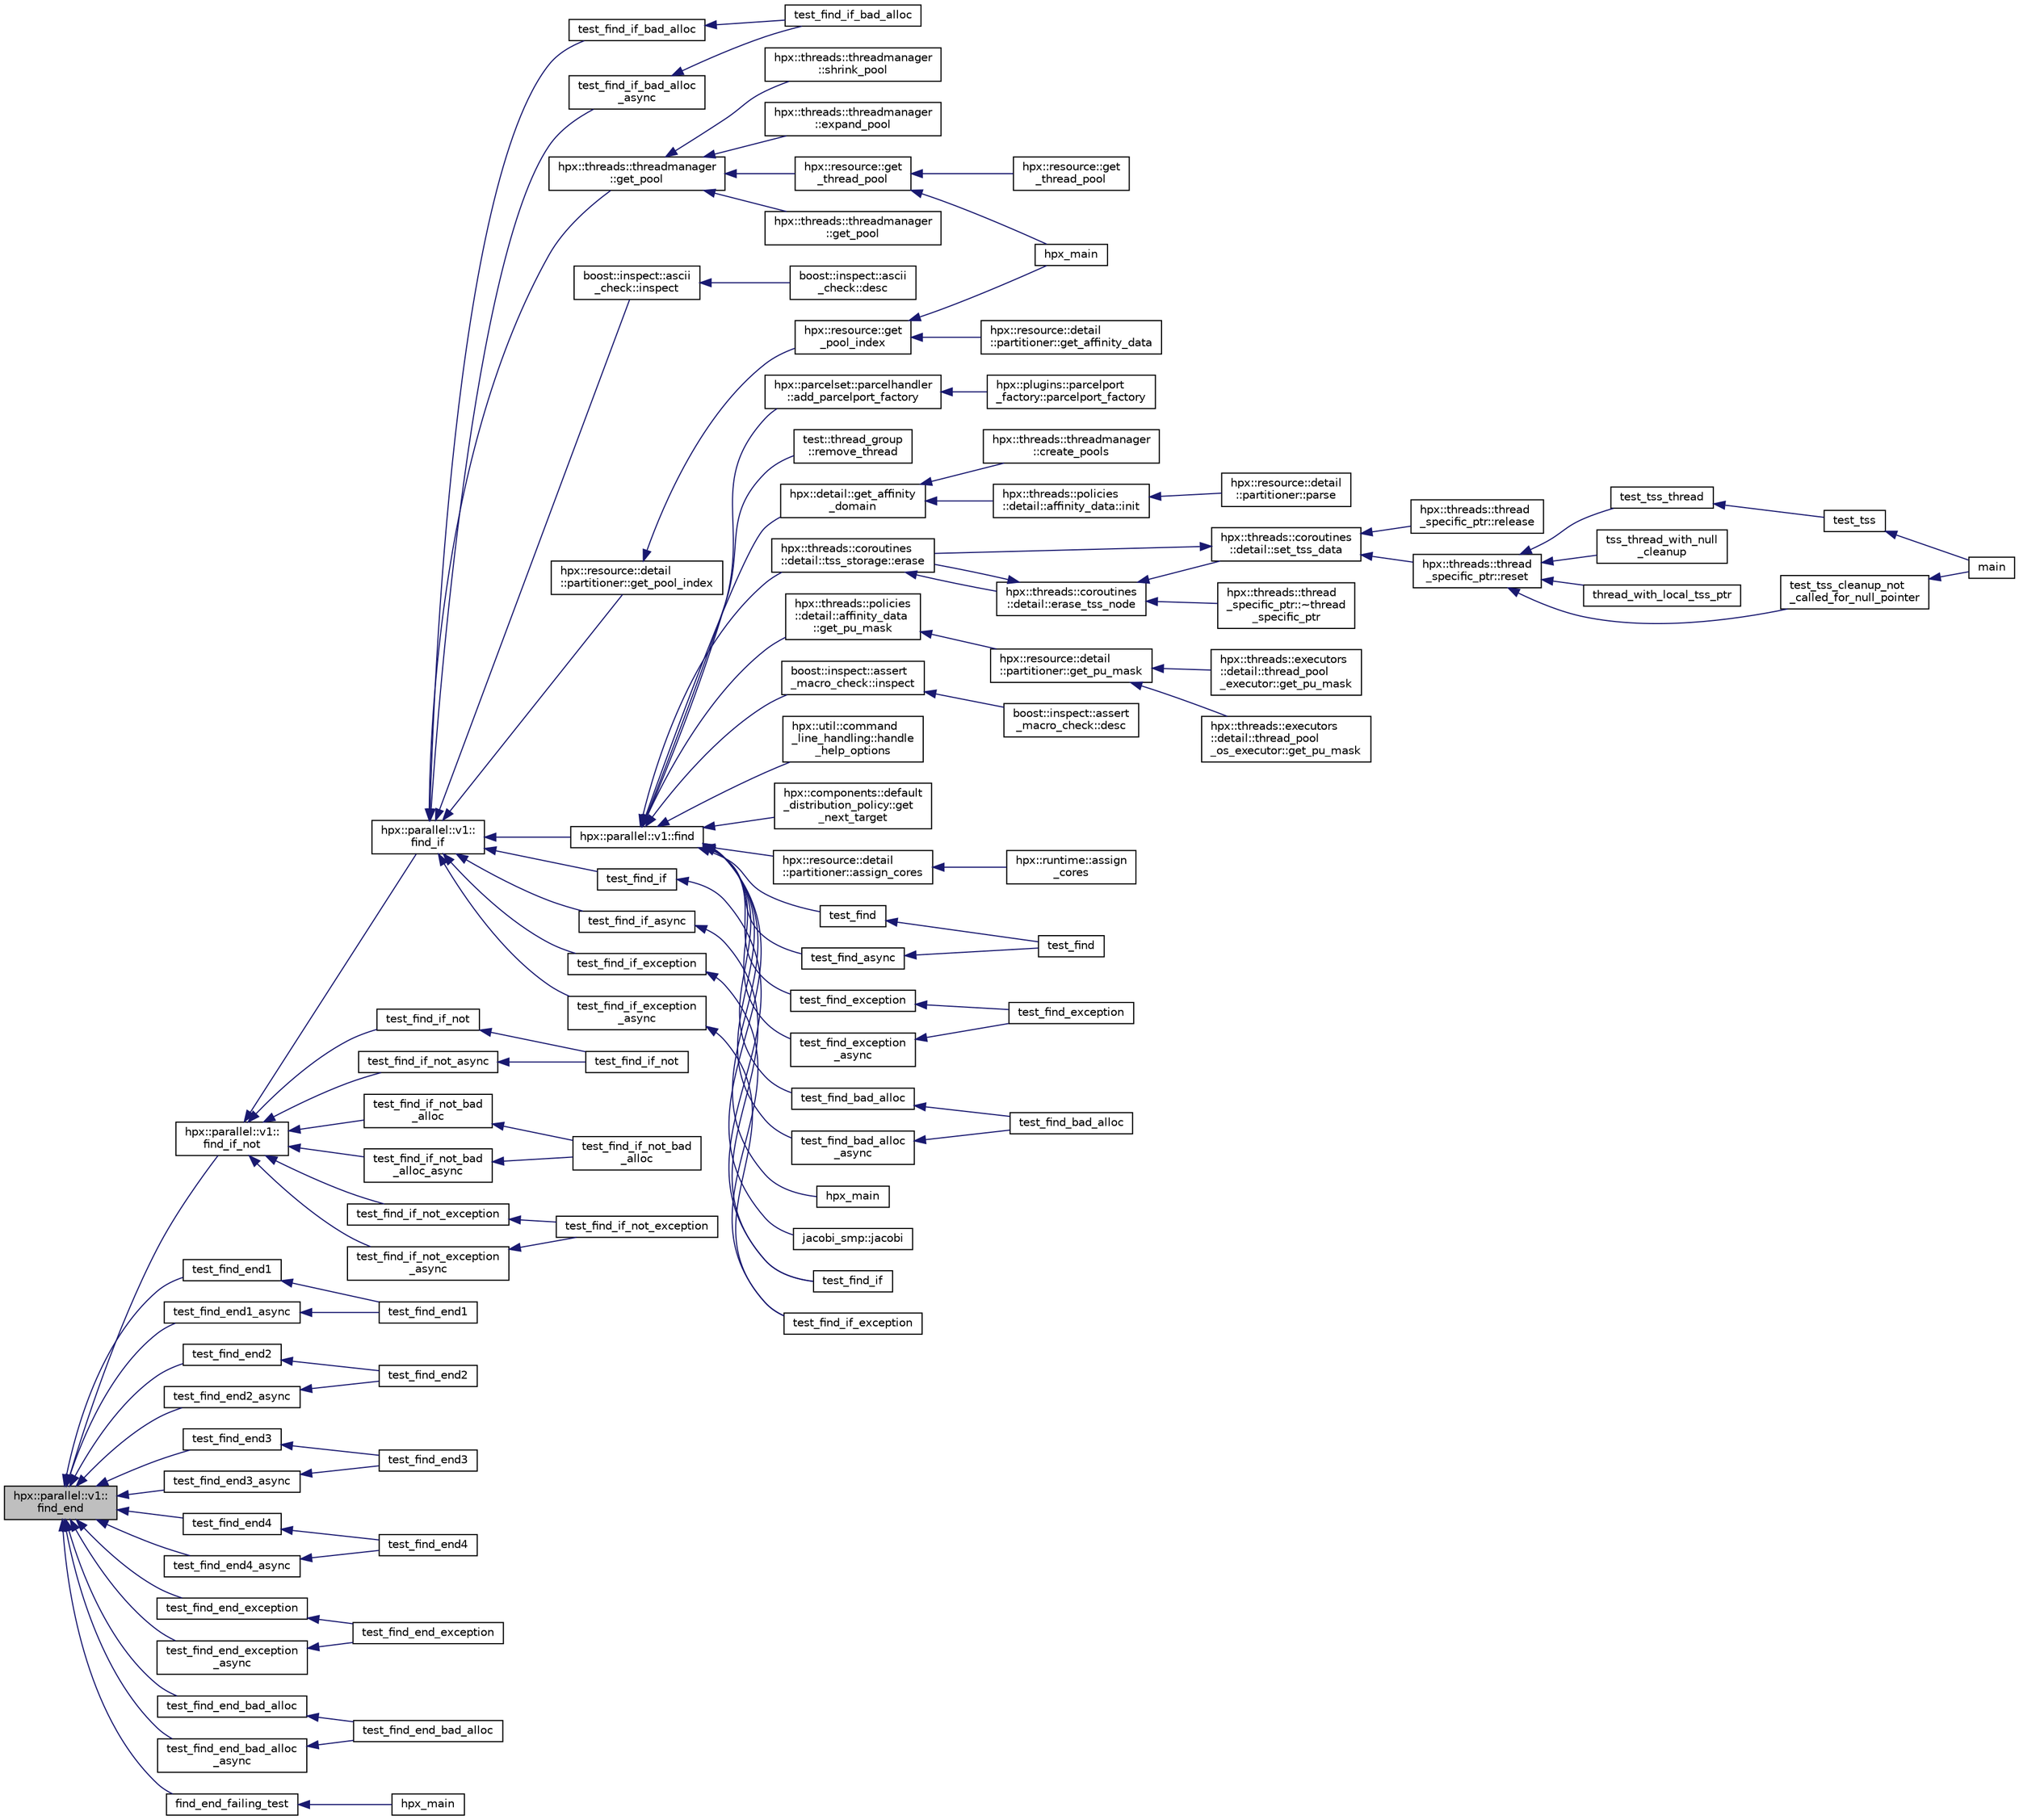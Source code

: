 digraph "hpx::parallel::v1::find_end"
{
  edge [fontname="Helvetica",fontsize="10",labelfontname="Helvetica",labelfontsize="10"];
  node [fontname="Helvetica",fontsize="10",shape=record];
  rankdir="LR";
  Node5369 [label="hpx::parallel::v1::\lfind_end",height=0.2,width=0.4,color="black", fillcolor="grey75", style="filled", fontcolor="black"];
  Node5369 -> Node5370 [dir="back",color="midnightblue",fontsize="10",style="solid",fontname="Helvetica"];
  Node5370 [label="hpx::parallel::v1::\lfind_if_not",height=0.2,width=0.4,color="black", fillcolor="white", style="filled",URL="$db/db9/namespacehpx_1_1parallel_1_1v1.html#ac7aaee4759c37f4d0e83b51f313aa28d"];
  Node5370 -> Node5371 [dir="back",color="midnightblue",fontsize="10",style="solid",fontname="Helvetica"];
  Node5371 [label="hpx::parallel::v1::\lfind_if",height=0.2,width=0.4,color="black", fillcolor="white", style="filled",URL="$db/db9/namespacehpx_1_1parallel_1_1v1.html#a1f66ab2a9b26ef5b5ed2c08194586b86"];
  Node5371 -> Node5372 [dir="back",color="midnightblue",fontsize="10",style="solid",fontname="Helvetica"];
  Node5372 [label="boost::inspect::ascii\l_check::inspect",height=0.2,width=0.4,color="black", fillcolor="white", style="filled",URL="$df/d41/classboost_1_1inspect_1_1ascii__check.html#a42c51a97f6f401032bb06a96f48a96dd"];
  Node5372 -> Node5373 [dir="back",color="midnightblue",fontsize="10",style="solid",fontname="Helvetica"];
  Node5373 [label="boost::inspect::ascii\l_check::desc",height=0.2,width=0.4,color="black", fillcolor="white", style="filled",URL="$df/d41/classboost_1_1inspect_1_1ascii__check.html#a645f9f7b272f2137ccb5a25402a697e7"];
  Node5371 -> Node5374 [dir="back",color="midnightblue",fontsize="10",style="solid",fontname="Helvetica"];
  Node5374 [label="hpx::resource::detail\l::partitioner::get_pool_index",height=0.2,width=0.4,color="black", fillcolor="white", style="filled",URL="$d0/dab/classhpx_1_1resource_1_1detail_1_1partitioner.html#ab3b993cdf82212962ba91cd58914206d"];
  Node5374 -> Node5375 [dir="back",color="midnightblue",fontsize="10",style="solid",fontname="Helvetica"];
  Node5375 [label="hpx::resource::get\l_pool_index",height=0.2,width=0.4,color="black", fillcolor="white", style="filled",URL="$dd/da5/namespacehpx_1_1resource.html#ac7e9a020183708e907604dbf16260e84",tooltip="Return the internal index of the pool given its name. "];
  Node5375 -> Node5376 [dir="back",color="midnightblue",fontsize="10",style="solid",fontname="Helvetica"];
  Node5376 [label="hpx::resource::detail\l::partitioner::get_affinity_data",height=0.2,width=0.4,color="black", fillcolor="white", style="filled",URL="$d0/dab/classhpx_1_1resource_1_1detail_1_1partitioner.html#a932efced0bbfee361094b8552334d931"];
  Node5375 -> Node5377 [dir="back",color="midnightblue",fontsize="10",style="solid",fontname="Helvetica"];
  Node5377 [label="hpx_main",height=0.2,width=0.4,color="black", fillcolor="white", style="filled",URL="$d8/dd8/resource__partitioner_8cpp.html#ab1825231fb9efbfb464404767c072654"];
  Node5371 -> Node5378 [dir="back",color="midnightblue",fontsize="10",style="solid",fontname="Helvetica"];
  Node5378 [label="hpx::parallel::v1::find",height=0.2,width=0.4,color="black", fillcolor="white", style="filled",URL="$db/db9/namespacehpx_1_1parallel_1_1v1.html#a76c5f5c453899c36a61bfa76425b007a"];
  Node5378 -> Node5379 [dir="back",color="midnightblue",fontsize="10",style="solid",fontname="Helvetica"];
  Node5379 [label="hpx::threads::policies\l::detail::affinity_data\l::get_pu_mask",height=0.2,width=0.4,color="black", fillcolor="white", style="filled",URL="$d7/d9b/structhpx_1_1threads_1_1policies_1_1detail_1_1affinity__data.html#ab0cc2ec8ed94ae2b82c20a6b975ecf75"];
  Node5379 -> Node5380 [dir="back",color="midnightblue",fontsize="10",style="solid",fontname="Helvetica"];
  Node5380 [label="hpx::resource::detail\l::partitioner::get_pu_mask",height=0.2,width=0.4,color="black", fillcolor="white", style="filled",URL="$d0/dab/classhpx_1_1resource_1_1detail_1_1partitioner.html#a9cee933ef199fef31e6b8d48f42bb77b"];
  Node5380 -> Node5381 [dir="back",color="midnightblue",fontsize="10",style="solid",fontname="Helvetica"];
  Node5381 [label="hpx::threads::executors\l::detail::thread_pool\l_executor::get_pu_mask",height=0.2,width=0.4,color="black", fillcolor="white", style="filled",URL="$d0/d20/classhpx_1_1threads_1_1executors_1_1detail_1_1thread__pool__executor.html#a6a0c0ade274c2f5f2f6651699873942c"];
  Node5380 -> Node5382 [dir="back",color="midnightblue",fontsize="10",style="solid",fontname="Helvetica"];
  Node5382 [label="hpx::threads::executors\l::detail::thread_pool\l_os_executor::get_pu_mask",height=0.2,width=0.4,color="black", fillcolor="white", style="filled",URL="$da/dda/classhpx_1_1threads_1_1executors_1_1detail_1_1thread__pool__os__executor.html#ac43430f91516a48e9ddbefd7ee58ef3c"];
  Node5378 -> Node5383 [dir="back",color="midnightblue",fontsize="10",style="solid",fontname="Helvetica"];
  Node5383 [label="boost::inspect::assert\l_macro_check::inspect",height=0.2,width=0.4,color="black", fillcolor="white", style="filled",URL="$dc/dc3/classboost_1_1inspect_1_1assert__macro__check.html#acacd792dafb1acb416c7ff6e6de75277"];
  Node5383 -> Node5384 [dir="back",color="midnightblue",fontsize="10",style="solid",fontname="Helvetica"];
  Node5384 [label="boost::inspect::assert\l_macro_check::desc",height=0.2,width=0.4,color="black", fillcolor="white", style="filled",URL="$dc/dc3/classboost_1_1inspect_1_1assert__macro__check.html#a285a9944af58fe40003209254e09b8b9"];
  Node5378 -> Node5385 [dir="back",color="midnightblue",fontsize="10",style="solid",fontname="Helvetica"];
  Node5385 [label="hpx::util::command\l_line_handling::handle\l_help_options",height=0.2,width=0.4,color="black", fillcolor="white", style="filled",URL="$d2/df0/structhpx_1_1util_1_1command__line__handling.html#a82826d63f60ce620e8ad794f8af4ceaa"];
  Node5378 -> Node5386 [dir="back",color="midnightblue",fontsize="10",style="solid",fontname="Helvetica"];
  Node5386 [label="hpx::components::default\l_distribution_policy::get\l_next_target",height=0.2,width=0.4,color="black", fillcolor="white", style="filled",URL="$dc/dba/structhpx_1_1components_1_1default__distribution__policy.html#a4e1bef382e3d6843ff6dda045595dd4e"];
  Node5378 -> Node5387 [dir="back",color="midnightblue",fontsize="10",style="solid",fontname="Helvetica"];
  Node5387 [label="hpx::resource::detail\l::partitioner::assign_cores",height=0.2,width=0.4,color="black", fillcolor="white", style="filled",URL="$d0/dab/classhpx_1_1resource_1_1detail_1_1partitioner.html#a11483ef960b429a24d9856cba726bd04"];
  Node5387 -> Node5388 [dir="back",color="midnightblue",fontsize="10",style="solid",fontname="Helvetica"];
  Node5388 [label="hpx::runtime::assign\l_cores",height=0.2,width=0.4,color="black", fillcolor="white", style="filled",URL="$d0/d7b/classhpx_1_1runtime.html#ab3c29b4713d734dea0e6a5799bfe24e5"];
  Node5378 -> Node5389 [dir="back",color="midnightblue",fontsize="10",style="solid",fontname="Helvetica"];
  Node5389 [label="test_find",height=0.2,width=0.4,color="black", fillcolor="white", style="filled",URL="$d4/dfc/find_8cpp.html#a413cca1acd45c0d8e2f932c6ef2fd02f"];
  Node5389 -> Node5390 [dir="back",color="midnightblue",fontsize="10",style="solid",fontname="Helvetica"];
  Node5390 [label="test_find",height=0.2,width=0.4,color="black", fillcolor="white", style="filled",URL="$d4/dfc/find_8cpp.html#add2f807b977eafe91b6be7e6035d8d6a"];
  Node5378 -> Node5391 [dir="back",color="midnightblue",fontsize="10",style="solid",fontname="Helvetica"];
  Node5391 [label="test_find_async",height=0.2,width=0.4,color="black", fillcolor="white", style="filled",URL="$d4/dfc/find_8cpp.html#abcfb114fa4026d0c9fb890366bd0bbec"];
  Node5391 -> Node5390 [dir="back",color="midnightblue",fontsize="10",style="solid",fontname="Helvetica"];
  Node5378 -> Node5392 [dir="back",color="midnightblue",fontsize="10",style="solid",fontname="Helvetica"];
  Node5392 [label="test_find_exception",height=0.2,width=0.4,color="black", fillcolor="white", style="filled",URL="$d4/dfc/find_8cpp.html#a496774f6f0dd50d32f0f2839011fb820"];
  Node5392 -> Node5393 [dir="back",color="midnightblue",fontsize="10",style="solid",fontname="Helvetica"];
  Node5393 [label="test_find_exception",height=0.2,width=0.4,color="black", fillcolor="white", style="filled",URL="$d4/dfc/find_8cpp.html#a9404283ee70c671c19d01288d4d8796f"];
  Node5378 -> Node5394 [dir="back",color="midnightblue",fontsize="10",style="solid",fontname="Helvetica"];
  Node5394 [label="test_find_exception\l_async",height=0.2,width=0.4,color="black", fillcolor="white", style="filled",URL="$d4/dfc/find_8cpp.html#a53292bd46fa066f703c6fd40f981cd45"];
  Node5394 -> Node5393 [dir="back",color="midnightblue",fontsize="10",style="solid",fontname="Helvetica"];
  Node5378 -> Node5395 [dir="back",color="midnightblue",fontsize="10",style="solid",fontname="Helvetica"];
  Node5395 [label="test_find_bad_alloc",height=0.2,width=0.4,color="black", fillcolor="white", style="filled",URL="$d4/dfc/find_8cpp.html#ac2312cc0f6667cd3cff2caa36d1b7734"];
  Node5395 -> Node5396 [dir="back",color="midnightblue",fontsize="10",style="solid",fontname="Helvetica"];
  Node5396 [label="test_find_bad_alloc",height=0.2,width=0.4,color="black", fillcolor="white", style="filled",URL="$d4/dfc/find_8cpp.html#ae5fbab4398b9ca90cc964b615b5f1c1a"];
  Node5378 -> Node5397 [dir="back",color="midnightblue",fontsize="10",style="solid",fontname="Helvetica"];
  Node5397 [label="test_find_bad_alloc\l_async",height=0.2,width=0.4,color="black", fillcolor="white", style="filled",URL="$d4/dfc/find_8cpp.html#a0c63d4bd514863e2ddf82ae7f509ffbe"];
  Node5397 -> Node5396 [dir="back",color="midnightblue",fontsize="10",style="solid",fontname="Helvetica"];
  Node5378 -> Node5398 [dir="back",color="midnightblue",fontsize="10",style="solid",fontname="Helvetica"];
  Node5398 [label="hpx_main",height=0.2,width=0.4,color="black", fillcolor="white", style="filled",URL="$d3/d07/hpx__main_8cpp.html#aefd26dd818037509b2241068d57e3e1d"];
  Node5378 -> Node5399 [dir="back",color="midnightblue",fontsize="10",style="solid",fontname="Helvetica"];
  Node5399 [label="jacobi_smp::jacobi",height=0.2,width=0.4,color="black", fillcolor="white", style="filled",URL="$d9/d34/namespacejacobi__smp.html#af900093e00c8d09d2dab2ab5a9885b88"];
  Node5378 -> Node5400 [dir="back",color="midnightblue",fontsize="10",style="solid",fontname="Helvetica"];
  Node5400 [label="hpx::parcelset::parcelhandler\l::add_parcelport_factory",height=0.2,width=0.4,color="black", fillcolor="white", style="filled",URL="$d4/d2f/classhpx_1_1parcelset_1_1parcelhandler.html#a9da109ba1c81cf97c3a23f3574236792"];
  Node5400 -> Node5401 [dir="back",color="midnightblue",fontsize="10",style="solid",fontname="Helvetica"];
  Node5401 [label="hpx::plugins::parcelport\l_factory::parcelport_factory",height=0.2,width=0.4,color="black", fillcolor="white", style="filled",URL="$d2/d50/structhpx_1_1plugins_1_1parcelport__factory.html#ab8a171f42000c26fc87ef284cf5f430d",tooltip="Construct a new factory instance. "];
  Node5378 -> Node5402 [dir="back",color="midnightblue",fontsize="10",style="solid",fontname="Helvetica"];
  Node5402 [label="test::thread_group\l::remove_thread",height=0.2,width=0.4,color="black", fillcolor="white", style="filled",URL="$d3/d4a/classtest_1_1thread__group.html#a46ede5745b9a3f16477ab7ccef9df327"];
  Node5378 -> Node5403 [dir="back",color="midnightblue",fontsize="10",style="solid",fontname="Helvetica"];
  Node5403 [label="hpx::detail::get_affinity\l_domain",height=0.2,width=0.4,color="black", fillcolor="white", style="filled",URL="$d5/dbe/namespacehpx_1_1detail.html#aba0255eccfb2fb3814686ca35150ed98"];
  Node5403 -> Node5404 [dir="back",color="midnightblue",fontsize="10",style="solid",fontname="Helvetica"];
  Node5404 [label="hpx::threads::policies\l::detail::affinity_data::init",height=0.2,width=0.4,color="black", fillcolor="white", style="filled",URL="$d7/d9b/structhpx_1_1threads_1_1policies_1_1detail_1_1affinity__data.html#af1b5d1af92b58e065b42048f9114f107"];
  Node5404 -> Node5405 [dir="back",color="midnightblue",fontsize="10",style="solid",fontname="Helvetica"];
  Node5405 [label="hpx::resource::detail\l::partitioner::parse",height=0.2,width=0.4,color="black", fillcolor="white", style="filled",URL="$d0/dab/classhpx_1_1resource_1_1detail_1_1partitioner.html#a8319dd5018945e7d493f7a6d88a6ca02"];
  Node5403 -> Node5406 [dir="back",color="midnightblue",fontsize="10",style="solid",fontname="Helvetica"];
  Node5406 [label="hpx::threads::threadmanager\l::create_pools",height=0.2,width=0.4,color="black", fillcolor="white", style="filled",URL="$d5/daa/classhpx_1_1threads_1_1threadmanager.html#a06b54e28bef5baacf1e8bff34adac4d0"];
  Node5378 -> Node5407 [dir="back",color="midnightblue",fontsize="10",style="solid",fontname="Helvetica"];
  Node5407 [label="hpx::threads::coroutines\l::detail::tss_storage::erase",height=0.2,width=0.4,color="black", fillcolor="white", style="filled",URL="$d3/dbe/classhpx_1_1threads_1_1coroutines_1_1detail_1_1tss__storage.html#a451f63a99f268755c501200b504e8058"];
  Node5407 -> Node5408 [dir="back",color="midnightblue",fontsize="10",style="solid",fontname="Helvetica"];
  Node5408 [label="hpx::threads::coroutines\l::detail::erase_tss_node",height=0.2,width=0.4,color="black", fillcolor="white", style="filled",URL="$d2/dfe/namespacehpx_1_1threads_1_1coroutines_1_1detail.html#a0015b3872ea3c32ecfdc3da42ce132e8"];
  Node5408 -> Node5409 [dir="back",color="midnightblue",fontsize="10",style="solid",fontname="Helvetica"];
  Node5409 [label="hpx::threads::thread\l_specific_ptr::~thread\l_specific_ptr",height=0.2,width=0.4,color="black", fillcolor="white", style="filled",URL="$d1/dd4/classhpx_1_1threads_1_1thread__specific__ptr.html#ad3e46c15fe05e660ad592e0c9797f018"];
  Node5408 -> Node5410 [dir="back",color="midnightblue",fontsize="10",style="solid",fontname="Helvetica"];
  Node5410 [label="hpx::threads::coroutines\l::detail::set_tss_data",height=0.2,width=0.4,color="black", fillcolor="white", style="filled",URL="$d2/dfe/namespacehpx_1_1threads_1_1coroutines_1_1detail.html#a85126f59ca3809c64cfcfcae99429a67"];
  Node5410 -> Node5411 [dir="back",color="midnightblue",fontsize="10",style="solid",fontname="Helvetica"];
  Node5411 [label="hpx::threads::thread\l_specific_ptr::release",height=0.2,width=0.4,color="black", fillcolor="white", style="filled",URL="$d1/dd4/classhpx_1_1threads_1_1thread__specific__ptr.html#a8e31cd7392d00aabdc93aa9e358be1b7"];
  Node5410 -> Node5412 [dir="back",color="midnightblue",fontsize="10",style="solid",fontname="Helvetica"];
  Node5412 [label="hpx::threads::thread\l_specific_ptr::reset",height=0.2,width=0.4,color="black", fillcolor="white", style="filled",URL="$d1/dd4/classhpx_1_1threads_1_1thread__specific__ptr.html#af0654936c456eaf9700979a6b43a0c85"];
  Node5412 -> Node5413 [dir="back",color="midnightblue",fontsize="10",style="solid",fontname="Helvetica"];
  Node5413 [label="test_tss_thread",height=0.2,width=0.4,color="black", fillcolor="white", style="filled",URL="$dc/d69/tests_2unit_2threads_2tss_8cpp.html#a34a05b59682be89efcb6f071094b0580"];
  Node5413 -> Node5414 [dir="back",color="midnightblue",fontsize="10",style="solid",fontname="Helvetica"];
  Node5414 [label="test_tss",height=0.2,width=0.4,color="black", fillcolor="white", style="filled",URL="$dc/d69/tests_2unit_2threads_2tss_8cpp.html#a0d9e811cdb56a2a84ce48358e890563b"];
  Node5414 -> Node5415 [dir="back",color="midnightblue",fontsize="10",style="solid",fontname="Helvetica"];
  Node5415 [label="main",height=0.2,width=0.4,color="black", fillcolor="white", style="filled",URL="$dc/d69/tests_2unit_2threads_2tss_8cpp.html#a3c04138a5bfe5d72780bb7e82a18e627"];
  Node5412 -> Node5416 [dir="back",color="midnightblue",fontsize="10",style="solid",fontname="Helvetica"];
  Node5416 [label="tss_thread_with_null\l_cleanup",height=0.2,width=0.4,color="black", fillcolor="white", style="filled",URL="$dc/d69/tests_2unit_2threads_2tss_8cpp.html#adff6b518b18df76950dbeede8633289a"];
  Node5412 -> Node5417 [dir="back",color="midnightblue",fontsize="10",style="solid",fontname="Helvetica"];
  Node5417 [label="thread_with_local_tss_ptr",height=0.2,width=0.4,color="black", fillcolor="white", style="filled",URL="$dc/d69/tests_2unit_2threads_2tss_8cpp.html#ae5a8982f0cfef7dc0e34d5c518b44e58"];
  Node5412 -> Node5418 [dir="back",color="midnightblue",fontsize="10",style="solid",fontname="Helvetica"];
  Node5418 [label="test_tss_cleanup_not\l_called_for_null_pointer",height=0.2,width=0.4,color="black", fillcolor="white", style="filled",URL="$dc/d69/tests_2unit_2threads_2tss_8cpp.html#a3c76bb8ad4d9b03d2b075212b535e212"];
  Node5418 -> Node5415 [dir="back",color="midnightblue",fontsize="10",style="solid",fontname="Helvetica"];
  Node5410 -> Node5407 [dir="back",color="midnightblue",fontsize="10",style="solid",fontname="Helvetica"];
  Node5408 -> Node5407 [dir="back",color="midnightblue",fontsize="10",style="solid",fontname="Helvetica"];
  Node5371 -> Node5419 [dir="back",color="midnightblue",fontsize="10",style="solid",fontname="Helvetica"];
  Node5419 [label="test_find_if",height=0.2,width=0.4,color="black", fillcolor="white", style="filled",URL="$d4/d38/findif_8cpp.html#abc1eda77a21ef47a5d324973348433d4"];
  Node5419 -> Node5420 [dir="back",color="midnightblue",fontsize="10",style="solid",fontname="Helvetica"];
  Node5420 [label="test_find_if",height=0.2,width=0.4,color="black", fillcolor="white", style="filled",URL="$d4/d38/findif_8cpp.html#aa58ac17d27d62dadbe679e9fa96669ff"];
  Node5371 -> Node5421 [dir="back",color="midnightblue",fontsize="10",style="solid",fontname="Helvetica"];
  Node5421 [label="test_find_if_async",height=0.2,width=0.4,color="black", fillcolor="white", style="filled",URL="$d4/d38/findif_8cpp.html#ae5df631653b627a610f515fea1cea3db"];
  Node5421 -> Node5420 [dir="back",color="midnightblue",fontsize="10",style="solid",fontname="Helvetica"];
  Node5371 -> Node5422 [dir="back",color="midnightblue",fontsize="10",style="solid",fontname="Helvetica"];
  Node5422 [label="test_find_if_exception",height=0.2,width=0.4,color="black", fillcolor="white", style="filled",URL="$d4/d38/findif_8cpp.html#aa7a75ac5991de14b0dd11b40a5a47443"];
  Node5422 -> Node5423 [dir="back",color="midnightblue",fontsize="10",style="solid",fontname="Helvetica"];
  Node5423 [label="test_find_if_exception",height=0.2,width=0.4,color="black", fillcolor="white", style="filled",URL="$d4/d38/findif_8cpp.html#ab8eb6fb838a8fbeb2168d4389fc72f61"];
  Node5371 -> Node5424 [dir="back",color="midnightblue",fontsize="10",style="solid",fontname="Helvetica"];
  Node5424 [label="test_find_if_exception\l_async",height=0.2,width=0.4,color="black", fillcolor="white", style="filled",URL="$d4/d38/findif_8cpp.html#a13c3bd009f35072707131129ad78af93"];
  Node5424 -> Node5423 [dir="back",color="midnightblue",fontsize="10",style="solid",fontname="Helvetica"];
  Node5371 -> Node5425 [dir="back",color="midnightblue",fontsize="10",style="solid",fontname="Helvetica"];
  Node5425 [label="test_find_if_bad_alloc",height=0.2,width=0.4,color="black", fillcolor="white", style="filled",URL="$d4/d38/findif_8cpp.html#a4b854e9063a6148edca5b34a9e8d9420"];
  Node5425 -> Node5426 [dir="back",color="midnightblue",fontsize="10",style="solid",fontname="Helvetica"];
  Node5426 [label="test_find_if_bad_alloc",height=0.2,width=0.4,color="black", fillcolor="white", style="filled",URL="$d4/d38/findif_8cpp.html#a344ef302e5ffb2f31503fffc54940c3a"];
  Node5371 -> Node5427 [dir="back",color="midnightblue",fontsize="10",style="solid",fontname="Helvetica"];
  Node5427 [label="test_find_if_bad_alloc\l_async",height=0.2,width=0.4,color="black", fillcolor="white", style="filled",URL="$d4/d38/findif_8cpp.html#a0979bc48eb5a92bc867eb3a95dc8c82c"];
  Node5427 -> Node5426 [dir="back",color="midnightblue",fontsize="10",style="solid",fontname="Helvetica"];
  Node5371 -> Node5428 [dir="back",color="midnightblue",fontsize="10",style="solid",fontname="Helvetica"];
  Node5428 [label="hpx::threads::threadmanager\l::get_pool",height=0.2,width=0.4,color="black", fillcolor="white", style="filled",URL="$d5/daa/classhpx_1_1threads_1_1threadmanager.html#a845e1a0201a5d57de5855af30324a4b3"];
  Node5428 -> Node5429 [dir="back",color="midnightblue",fontsize="10",style="solid",fontname="Helvetica"];
  Node5429 [label="hpx::resource::get\l_thread_pool",height=0.2,width=0.4,color="black", fillcolor="white", style="filled",URL="$dd/da5/namespacehpx_1_1resource.html#a2e20247c053e087e94a40d50b9689ed7",tooltip="Return the name of the pool given its name. "];
  Node5429 -> Node5430 [dir="back",color="midnightblue",fontsize="10",style="solid",fontname="Helvetica"];
  Node5430 [label="hpx::resource::get\l_thread_pool",height=0.2,width=0.4,color="black", fillcolor="white", style="filled",URL="$dd/da5/namespacehpx_1_1resource.html#a8ab78d95eaa6f193a085a1d983ea9f5b",tooltip="Return the thread pool given its internal index. "];
  Node5429 -> Node5377 [dir="back",color="midnightblue",fontsize="10",style="solid",fontname="Helvetica"];
  Node5428 -> Node5431 [dir="back",color="midnightblue",fontsize="10",style="solid",fontname="Helvetica"];
  Node5431 [label="hpx::threads::threadmanager\l::get_pool",height=0.2,width=0.4,color="black", fillcolor="white", style="filled",URL="$d5/daa/classhpx_1_1threads_1_1threadmanager.html#a7515176a43e6e2f947c539c44adf9089"];
  Node5428 -> Node5432 [dir="back",color="midnightblue",fontsize="10",style="solid",fontname="Helvetica"];
  Node5432 [label="hpx::threads::threadmanager\l::shrink_pool",height=0.2,width=0.4,color="black", fillcolor="white", style="filled",URL="$d5/daa/classhpx_1_1threads_1_1threadmanager.html#a29170722b44bd7e3b8722d39fdff704c"];
  Node5428 -> Node5433 [dir="back",color="midnightblue",fontsize="10",style="solid",fontname="Helvetica"];
  Node5433 [label="hpx::threads::threadmanager\l::expand_pool",height=0.2,width=0.4,color="black", fillcolor="white", style="filled",URL="$d5/daa/classhpx_1_1threads_1_1threadmanager.html#a4f3cf57d4561a7cca4c47d6bc05ccc58"];
  Node5370 -> Node5434 [dir="back",color="midnightblue",fontsize="10",style="solid",fontname="Helvetica"];
  Node5434 [label="test_find_if_not",height=0.2,width=0.4,color="black", fillcolor="white", style="filled",URL="$dd/df5/findifnot_8cpp.html#abd4629a4554af3412989223a15203f0d"];
  Node5434 -> Node5435 [dir="back",color="midnightblue",fontsize="10",style="solid",fontname="Helvetica"];
  Node5435 [label="test_find_if_not",height=0.2,width=0.4,color="black", fillcolor="white", style="filled",URL="$dd/df5/findifnot_8cpp.html#aba7e711f39aae766b708708eb4bbafe7"];
  Node5370 -> Node5436 [dir="back",color="midnightblue",fontsize="10",style="solid",fontname="Helvetica"];
  Node5436 [label="test_find_if_not_async",height=0.2,width=0.4,color="black", fillcolor="white", style="filled",URL="$dd/df5/findifnot_8cpp.html#a042fb4ac6fb511705362fdd7e4b4337e"];
  Node5436 -> Node5435 [dir="back",color="midnightblue",fontsize="10",style="solid",fontname="Helvetica"];
  Node5370 -> Node5437 [dir="back",color="midnightblue",fontsize="10",style="solid",fontname="Helvetica"];
  Node5437 [label="test_find_if_not_bad\l_alloc",height=0.2,width=0.4,color="black", fillcolor="white", style="filled",URL="$df/de4/findifnot__bad__alloc_8cpp.html#abba8188ba6351edd5fe8e9152c89fea1"];
  Node5437 -> Node5438 [dir="back",color="midnightblue",fontsize="10",style="solid",fontname="Helvetica"];
  Node5438 [label="test_find_if_not_bad\l_alloc",height=0.2,width=0.4,color="black", fillcolor="white", style="filled",URL="$df/de4/findifnot__bad__alloc_8cpp.html#af4ef55592d65e818549d3ddb7b0c54b2"];
  Node5370 -> Node5439 [dir="back",color="midnightblue",fontsize="10",style="solid",fontname="Helvetica"];
  Node5439 [label="test_find_if_not_bad\l_alloc_async",height=0.2,width=0.4,color="black", fillcolor="white", style="filled",URL="$df/de4/findifnot__bad__alloc_8cpp.html#a3167291a243ef150714afcc19f6196ed"];
  Node5439 -> Node5438 [dir="back",color="midnightblue",fontsize="10",style="solid",fontname="Helvetica"];
  Node5370 -> Node5440 [dir="back",color="midnightblue",fontsize="10",style="solid",fontname="Helvetica"];
  Node5440 [label="test_find_if_not_exception",height=0.2,width=0.4,color="black", fillcolor="white", style="filled",URL="$dc/d17/findifnot__exception_8cpp.html#aba8e91e299a773af34d2e40130333926"];
  Node5440 -> Node5441 [dir="back",color="midnightblue",fontsize="10",style="solid",fontname="Helvetica"];
  Node5441 [label="test_find_if_not_exception",height=0.2,width=0.4,color="black", fillcolor="white", style="filled",URL="$dc/d17/findifnot__exception_8cpp.html#a1fdcae775738d85119cc77bf94ca50b0"];
  Node5370 -> Node5442 [dir="back",color="midnightblue",fontsize="10",style="solid",fontname="Helvetica"];
  Node5442 [label="test_find_if_not_exception\l_async",height=0.2,width=0.4,color="black", fillcolor="white", style="filled",URL="$dc/d17/findifnot__exception_8cpp.html#a0c8c55582d64936550f797774a8b591e"];
  Node5442 -> Node5441 [dir="back",color="midnightblue",fontsize="10",style="solid",fontname="Helvetica"];
  Node5369 -> Node5443 [dir="back",color="midnightblue",fontsize="10",style="solid",fontname="Helvetica"];
  Node5443 [label="test_find_end1",height=0.2,width=0.4,color="black", fillcolor="white", style="filled",URL="$de/d27/findend_8cpp.html#a8d69f88e05067fa16f1bc996e4f5204a"];
  Node5443 -> Node5444 [dir="back",color="midnightblue",fontsize="10",style="solid",fontname="Helvetica"];
  Node5444 [label="test_find_end1",height=0.2,width=0.4,color="black", fillcolor="white", style="filled",URL="$de/d27/findend_8cpp.html#a8e03fd67aaf1583b64ad08fb6a7406e0"];
  Node5369 -> Node5445 [dir="back",color="midnightblue",fontsize="10",style="solid",fontname="Helvetica"];
  Node5445 [label="test_find_end1_async",height=0.2,width=0.4,color="black", fillcolor="white", style="filled",URL="$de/d27/findend_8cpp.html#a3c2aa414b7e6f2849bfff77eee053c6c"];
  Node5445 -> Node5444 [dir="back",color="midnightblue",fontsize="10",style="solid",fontname="Helvetica"];
  Node5369 -> Node5446 [dir="back",color="midnightblue",fontsize="10",style="solid",fontname="Helvetica"];
  Node5446 [label="test_find_end2",height=0.2,width=0.4,color="black", fillcolor="white", style="filled",URL="$de/d27/findend_8cpp.html#ae26806919871ed18953e72532f2d5cdd"];
  Node5446 -> Node5447 [dir="back",color="midnightblue",fontsize="10",style="solid",fontname="Helvetica"];
  Node5447 [label="test_find_end2",height=0.2,width=0.4,color="black", fillcolor="white", style="filled",URL="$de/d27/findend_8cpp.html#a311945d5d5b3d9f350365dd5cffa2845"];
  Node5369 -> Node5448 [dir="back",color="midnightblue",fontsize="10",style="solid",fontname="Helvetica"];
  Node5448 [label="test_find_end2_async",height=0.2,width=0.4,color="black", fillcolor="white", style="filled",URL="$de/d27/findend_8cpp.html#a163128cab241b1a66d1729e13bb00b17"];
  Node5448 -> Node5447 [dir="back",color="midnightblue",fontsize="10",style="solid",fontname="Helvetica"];
  Node5369 -> Node5449 [dir="back",color="midnightblue",fontsize="10",style="solid",fontname="Helvetica"];
  Node5449 [label="test_find_end3",height=0.2,width=0.4,color="black", fillcolor="white", style="filled",URL="$de/d27/findend_8cpp.html#aa91633a737ceadc8e97fe2a305f9cbfc"];
  Node5449 -> Node5450 [dir="back",color="midnightblue",fontsize="10",style="solid",fontname="Helvetica"];
  Node5450 [label="test_find_end3",height=0.2,width=0.4,color="black", fillcolor="white", style="filled",URL="$de/d27/findend_8cpp.html#a80def73fa5f2efde79d81e3e967ee6d7"];
  Node5369 -> Node5451 [dir="back",color="midnightblue",fontsize="10",style="solid",fontname="Helvetica"];
  Node5451 [label="test_find_end3_async",height=0.2,width=0.4,color="black", fillcolor="white", style="filled",URL="$de/d27/findend_8cpp.html#a9287cebd15252054147305c49c61572f"];
  Node5451 -> Node5450 [dir="back",color="midnightblue",fontsize="10",style="solid",fontname="Helvetica"];
  Node5369 -> Node5452 [dir="back",color="midnightblue",fontsize="10",style="solid",fontname="Helvetica"];
  Node5452 [label="test_find_end4",height=0.2,width=0.4,color="black", fillcolor="white", style="filled",URL="$de/d27/findend_8cpp.html#ad1c1901e09334db9e91e633a700d5e7c"];
  Node5452 -> Node5453 [dir="back",color="midnightblue",fontsize="10",style="solid",fontname="Helvetica"];
  Node5453 [label="test_find_end4",height=0.2,width=0.4,color="black", fillcolor="white", style="filled",URL="$de/d27/findend_8cpp.html#a0a5a7bcf99bd31d589776b7112b1b3d5"];
  Node5369 -> Node5454 [dir="back",color="midnightblue",fontsize="10",style="solid",fontname="Helvetica"];
  Node5454 [label="test_find_end4_async",height=0.2,width=0.4,color="black", fillcolor="white", style="filled",URL="$de/d27/findend_8cpp.html#ab88baf684c0296678fc8b3656855906a"];
  Node5454 -> Node5453 [dir="back",color="midnightblue",fontsize="10",style="solid",fontname="Helvetica"];
  Node5369 -> Node5455 [dir="back",color="midnightblue",fontsize="10",style="solid",fontname="Helvetica"];
  Node5455 [label="test_find_end_exception",height=0.2,width=0.4,color="black", fillcolor="white", style="filled",URL="$de/d27/findend_8cpp.html#a3cbf222f109bd03b98a3671df65d1baa"];
  Node5455 -> Node5456 [dir="back",color="midnightblue",fontsize="10",style="solid",fontname="Helvetica"];
  Node5456 [label="test_find_end_exception",height=0.2,width=0.4,color="black", fillcolor="white", style="filled",URL="$de/d27/findend_8cpp.html#a01b58a5865234526b5ca9f9e45ec4c50"];
  Node5369 -> Node5457 [dir="back",color="midnightblue",fontsize="10",style="solid",fontname="Helvetica"];
  Node5457 [label="test_find_end_exception\l_async",height=0.2,width=0.4,color="black", fillcolor="white", style="filled",URL="$de/d27/findend_8cpp.html#a3093c53a289f437be7f7530c5e45b2cb"];
  Node5457 -> Node5456 [dir="back",color="midnightblue",fontsize="10",style="solid",fontname="Helvetica"];
  Node5369 -> Node5458 [dir="back",color="midnightblue",fontsize="10",style="solid",fontname="Helvetica"];
  Node5458 [label="test_find_end_bad_alloc",height=0.2,width=0.4,color="black", fillcolor="white", style="filled",URL="$de/d27/findend_8cpp.html#a93a97f558c80b1b8427433a07f10b7a2"];
  Node5458 -> Node5459 [dir="back",color="midnightblue",fontsize="10",style="solid",fontname="Helvetica"];
  Node5459 [label="test_find_end_bad_alloc",height=0.2,width=0.4,color="black", fillcolor="white", style="filled",URL="$de/d27/findend_8cpp.html#abcc8dfb59e0c8858a1882bbc9b9737ba"];
  Node5369 -> Node5460 [dir="back",color="midnightblue",fontsize="10",style="solid",fontname="Helvetica"];
  Node5460 [label="test_find_end_bad_alloc\l_async",height=0.2,width=0.4,color="black", fillcolor="white", style="filled",URL="$de/d27/findend_8cpp.html#a4b5b5b510dc82a53c3de719a1eb3a1a2"];
  Node5460 -> Node5459 [dir="back",color="midnightblue",fontsize="10",style="solid",fontname="Helvetica"];
  Node5369 -> Node5461 [dir="back",color="midnightblue",fontsize="10",style="solid",fontname="Helvetica"];
  Node5461 [label="find_end_failing_test",height=0.2,width=0.4,color="black", fillcolor="white", style="filled",URL="$da/d34/minimal__findend_8cpp.html#a5accbf9bf8450d27c9db9dcec775df0b"];
  Node5461 -> Node5462 [dir="back",color="midnightblue",fontsize="10",style="solid",fontname="Helvetica"];
  Node5462 [label="hpx_main",height=0.2,width=0.4,color="black", fillcolor="white", style="filled",URL="$da/d34/minimal__findend_8cpp.html#aefd26dd818037509b2241068d57e3e1d"];
}
